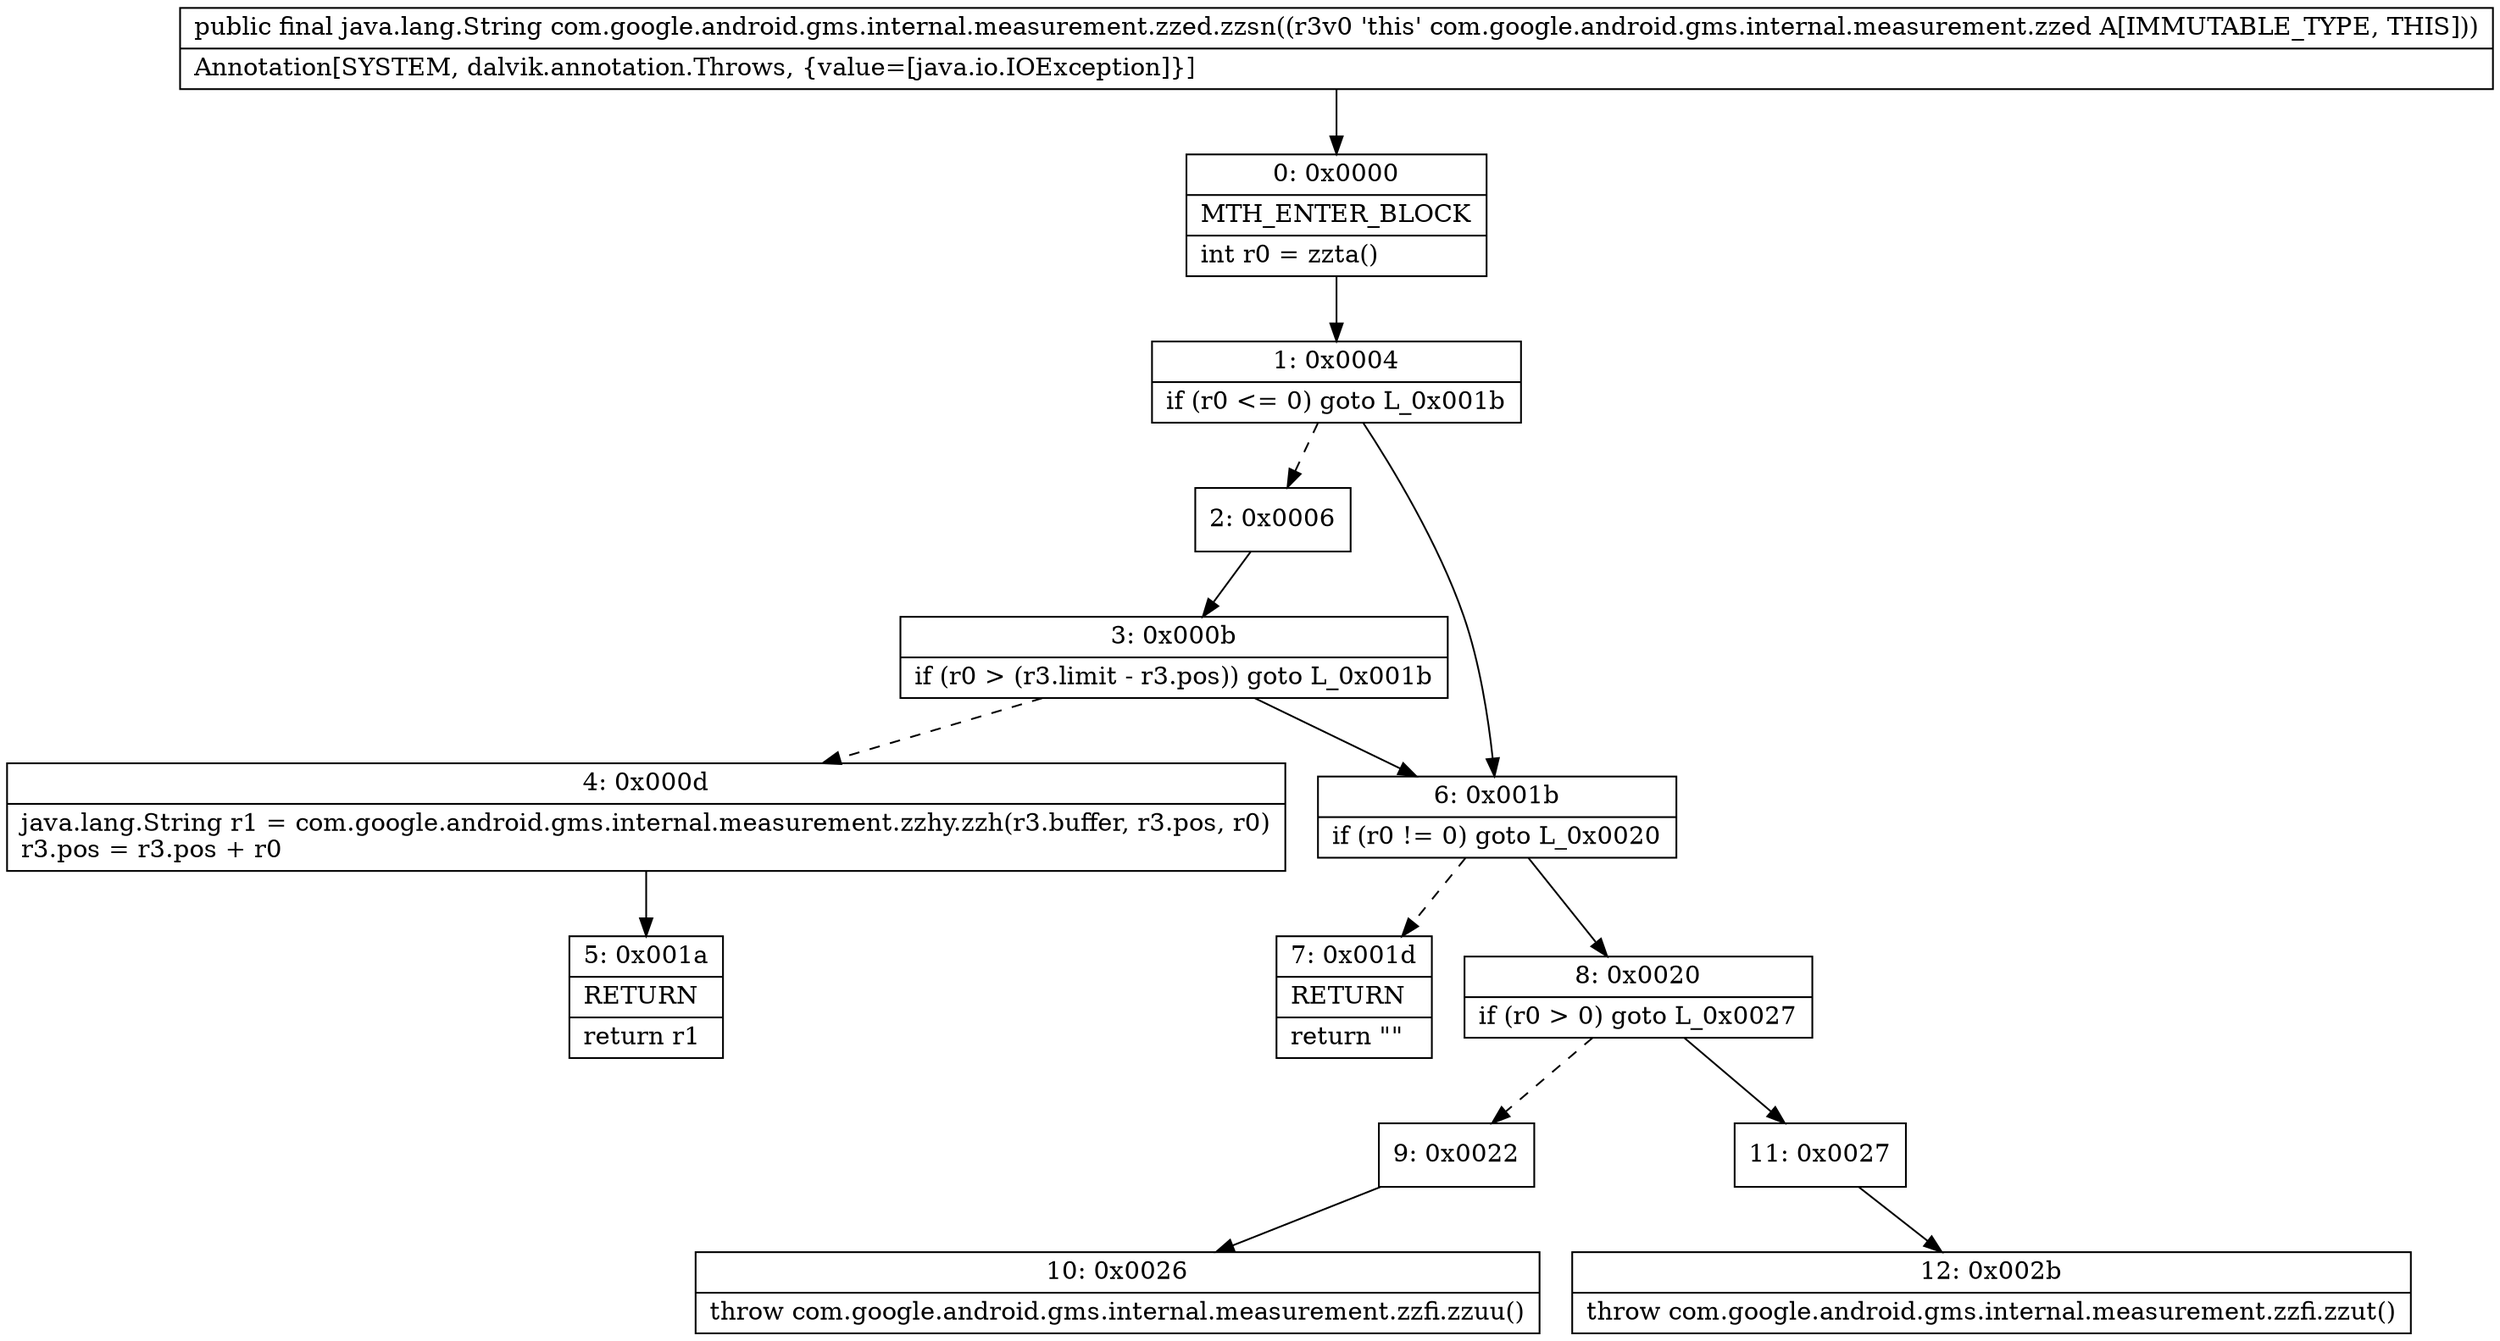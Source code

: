 digraph "CFG forcom.google.android.gms.internal.measurement.zzed.zzsn()Ljava\/lang\/String;" {
Node_0 [shape=record,label="{0\:\ 0x0000|MTH_ENTER_BLOCK\l|int r0 = zzta()\l}"];
Node_1 [shape=record,label="{1\:\ 0x0004|if (r0 \<= 0) goto L_0x001b\l}"];
Node_2 [shape=record,label="{2\:\ 0x0006}"];
Node_3 [shape=record,label="{3\:\ 0x000b|if (r0 \> (r3.limit \- r3.pos)) goto L_0x001b\l}"];
Node_4 [shape=record,label="{4\:\ 0x000d|java.lang.String r1 = com.google.android.gms.internal.measurement.zzhy.zzh(r3.buffer, r3.pos, r0)\lr3.pos = r3.pos + r0\l}"];
Node_5 [shape=record,label="{5\:\ 0x001a|RETURN\l|return r1\l}"];
Node_6 [shape=record,label="{6\:\ 0x001b|if (r0 != 0) goto L_0x0020\l}"];
Node_7 [shape=record,label="{7\:\ 0x001d|RETURN\l|return \"\"\l}"];
Node_8 [shape=record,label="{8\:\ 0x0020|if (r0 \> 0) goto L_0x0027\l}"];
Node_9 [shape=record,label="{9\:\ 0x0022}"];
Node_10 [shape=record,label="{10\:\ 0x0026|throw com.google.android.gms.internal.measurement.zzfi.zzuu()\l}"];
Node_11 [shape=record,label="{11\:\ 0x0027}"];
Node_12 [shape=record,label="{12\:\ 0x002b|throw com.google.android.gms.internal.measurement.zzfi.zzut()\l}"];
MethodNode[shape=record,label="{public final java.lang.String com.google.android.gms.internal.measurement.zzed.zzsn((r3v0 'this' com.google.android.gms.internal.measurement.zzed A[IMMUTABLE_TYPE, THIS]))  | Annotation[SYSTEM, dalvik.annotation.Throws, \{value=[java.io.IOException]\}]\l}"];
MethodNode -> Node_0;
Node_0 -> Node_1;
Node_1 -> Node_2[style=dashed];
Node_1 -> Node_6;
Node_2 -> Node_3;
Node_3 -> Node_4[style=dashed];
Node_3 -> Node_6;
Node_4 -> Node_5;
Node_6 -> Node_7[style=dashed];
Node_6 -> Node_8;
Node_8 -> Node_9[style=dashed];
Node_8 -> Node_11;
Node_9 -> Node_10;
Node_11 -> Node_12;
}

